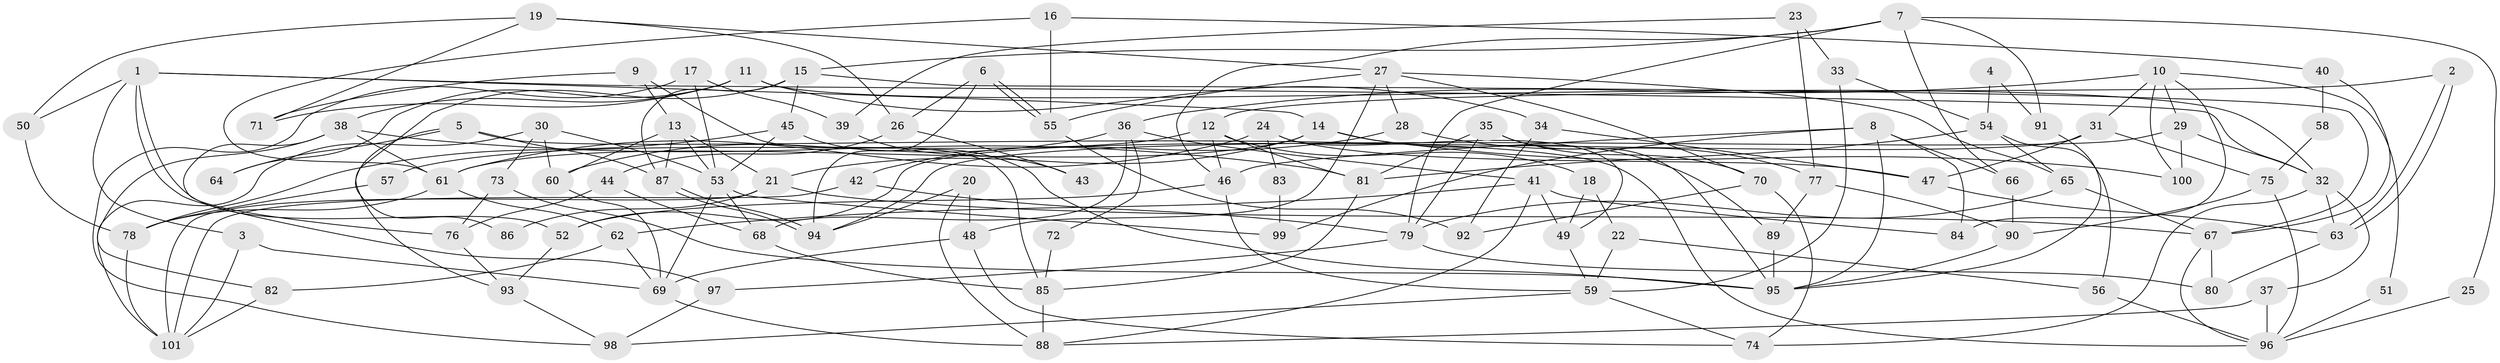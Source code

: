 // coarse degree distribution, {4: 0.12903225806451613, 6: 0.12903225806451613, 5: 0.06451612903225806, 13: 0.03225806451612903, 9: 0.16129032258064516, 3: 0.0967741935483871, 8: 0.1935483870967742, 10: 0.0967741935483871, 7: 0.0967741935483871}
// Generated by graph-tools (version 1.1) at 2025/36/03/04/25 23:36:59]
// undirected, 101 vertices, 202 edges
graph export_dot {
  node [color=gray90,style=filled];
  1;
  2;
  3;
  4;
  5;
  6;
  7;
  8;
  9;
  10;
  11;
  12;
  13;
  14;
  15;
  16;
  17;
  18;
  19;
  20;
  21;
  22;
  23;
  24;
  25;
  26;
  27;
  28;
  29;
  30;
  31;
  32;
  33;
  34;
  35;
  36;
  37;
  38;
  39;
  40;
  41;
  42;
  43;
  44;
  45;
  46;
  47;
  48;
  49;
  50;
  51;
  52;
  53;
  54;
  55;
  56;
  57;
  58;
  59;
  60;
  61;
  62;
  63;
  64;
  65;
  66;
  67;
  68;
  69;
  70;
  71;
  72;
  73;
  74;
  75;
  76;
  77;
  78;
  79;
  80;
  81;
  82;
  83;
  84;
  85;
  86;
  87;
  88;
  89;
  90;
  91;
  92;
  93;
  94;
  95;
  96;
  97;
  98;
  99;
  100;
  101;
  1 -- 97;
  1 -- 32;
  1 -- 3;
  1 -- 14;
  1 -- 50;
  1 -- 52;
  2 -- 12;
  2 -- 63;
  2 -- 63;
  3 -- 101;
  3 -- 69;
  4 -- 54;
  4 -- 91;
  5 -- 93;
  5 -- 87;
  5 -- 64;
  5 -- 96;
  6 -- 94;
  6 -- 55;
  6 -- 55;
  6 -- 26;
  7 -- 66;
  7 -- 15;
  7 -- 25;
  7 -- 46;
  7 -- 79;
  7 -- 91;
  8 -- 46;
  8 -- 95;
  8 -- 66;
  8 -- 84;
  8 -- 99;
  9 -- 13;
  9 -- 85;
  9 -- 71;
  10 -- 36;
  10 -- 100;
  10 -- 29;
  10 -- 31;
  10 -- 51;
  10 -- 84;
  11 -- 38;
  11 -- 32;
  11 -- 34;
  11 -- 64;
  11 -- 71;
  12 -- 81;
  12 -- 46;
  12 -- 18;
  12 -- 57;
  13 -- 21;
  13 -- 60;
  13 -- 53;
  13 -- 87;
  14 -- 61;
  14 -- 21;
  14 -- 89;
  14 -- 100;
  15 -- 45;
  15 -- 87;
  15 -- 67;
  15 -- 86;
  16 -- 55;
  16 -- 61;
  16 -- 40;
  17 -- 98;
  17 -- 53;
  17 -- 39;
  18 -- 22;
  18 -- 49;
  19 -- 50;
  19 -- 71;
  19 -- 26;
  19 -- 27;
  20 -- 88;
  20 -- 48;
  20 -- 94;
  21 -- 101;
  21 -- 67;
  21 -- 86;
  22 -- 59;
  22 -- 56;
  23 -- 33;
  23 -- 77;
  23 -- 39;
  24 -- 49;
  24 -- 47;
  24 -- 61;
  24 -- 83;
  25 -- 96;
  26 -- 43;
  26 -- 44;
  27 -- 48;
  27 -- 28;
  27 -- 55;
  27 -- 65;
  27 -- 70;
  28 -- 42;
  28 -- 77;
  29 -- 94;
  29 -- 32;
  29 -- 100;
  30 -- 60;
  30 -- 53;
  30 -- 73;
  30 -- 101;
  31 -- 52;
  31 -- 47;
  31 -- 75;
  32 -- 63;
  32 -- 37;
  32 -- 74;
  33 -- 54;
  33 -- 59;
  34 -- 47;
  34 -- 92;
  35 -- 70;
  35 -- 79;
  35 -- 81;
  35 -- 95;
  36 -- 41;
  36 -- 68;
  36 -- 60;
  36 -- 72;
  37 -- 96;
  37 -- 88;
  38 -- 82;
  38 -- 76;
  38 -- 61;
  38 -- 81;
  39 -- 43;
  40 -- 67;
  40 -- 58;
  41 -- 62;
  41 -- 84;
  41 -- 49;
  41 -- 88;
  42 -- 101;
  42 -- 79;
  44 -- 68;
  44 -- 76;
  45 -- 95;
  45 -- 53;
  45 -- 78;
  46 -- 59;
  46 -- 52;
  47 -- 63;
  48 -- 69;
  48 -- 74;
  49 -- 59;
  50 -- 78;
  51 -- 96;
  52 -- 93;
  53 -- 69;
  53 -- 68;
  53 -- 99;
  54 -- 65;
  54 -- 81;
  54 -- 56;
  55 -- 92;
  56 -- 96;
  57 -- 78;
  58 -- 75;
  59 -- 74;
  59 -- 98;
  60 -- 69;
  61 -- 62;
  61 -- 78;
  62 -- 69;
  62 -- 82;
  63 -- 80;
  65 -- 67;
  65 -- 79;
  66 -- 90;
  67 -- 80;
  67 -- 96;
  68 -- 85;
  69 -- 88;
  70 -- 92;
  70 -- 74;
  72 -- 85;
  73 -- 95;
  73 -- 76;
  75 -- 96;
  75 -- 90;
  76 -- 93;
  77 -- 89;
  77 -- 90;
  78 -- 101;
  79 -- 80;
  79 -- 97;
  81 -- 85;
  82 -- 101;
  83 -- 99;
  85 -- 88;
  87 -- 94;
  87 -- 94;
  89 -- 95;
  90 -- 95;
  91 -- 95;
  93 -- 98;
  97 -- 98;
}

